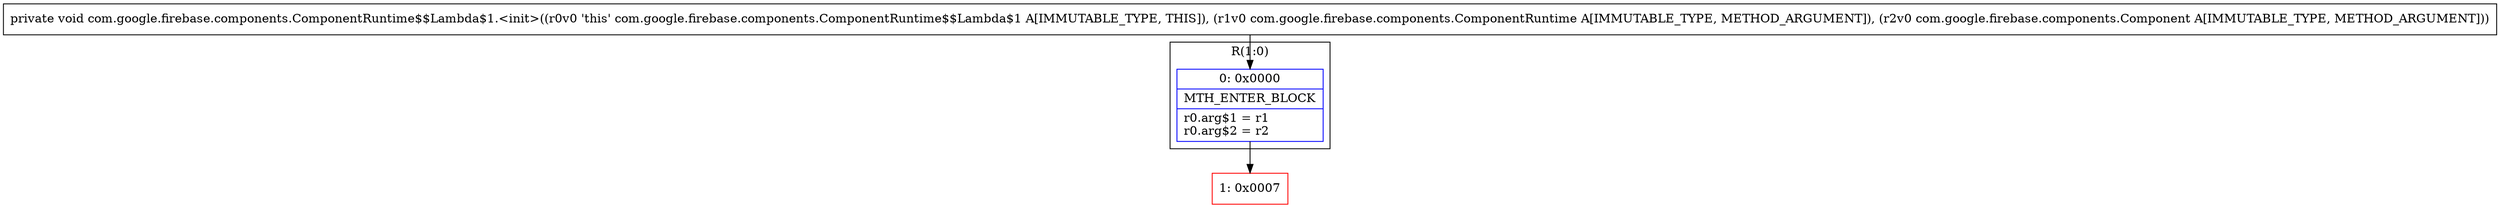 digraph "CFG forcom.google.firebase.components.ComponentRuntime$$Lambda$1.\<init\>(Lcom\/google\/firebase\/components\/ComponentRuntime;Lcom\/google\/firebase\/components\/Component;)V" {
subgraph cluster_Region_1540977272 {
label = "R(1:0)";
node [shape=record,color=blue];
Node_0 [shape=record,label="{0\:\ 0x0000|MTH_ENTER_BLOCK\l|r0.arg$1 = r1\lr0.arg$2 = r2\l}"];
}
Node_1 [shape=record,color=red,label="{1\:\ 0x0007}"];
MethodNode[shape=record,label="{private void com.google.firebase.components.ComponentRuntime$$Lambda$1.\<init\>((r0v0 'this' com.google.firebase.components.ComponentRuntime$$Lambda$1 A[IMMUTABLE_TYPE, THIS]), (r1v0 com.google.firebase.components.ComponentRuntime A[IMMUTABLE_TYPE, METHOD_ARGUMENT]), (r2v0 com.google.firebase.components.Component A[IMMUTABLE_TYPE, METHOD_ARGUMENT])) }"];
MethodNode -> Node_0;
Node_0 -> Node_1;
}

